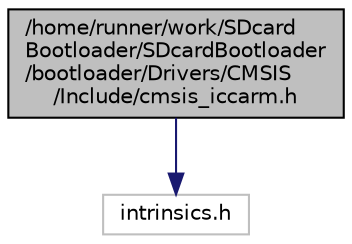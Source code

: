 digraph "/home/runner/work/SDcardBootloader/SDcardBootloader/bootloader/Drivers/CMSIS/Include/cmsis_iccarm.h"
{
 // LATEX_PDF_SIZE
  edge [fontname="Helvetica",fontsize="10",labelfontname="Helvetica",labelfontsize="10"];
  node [fontname="Helvetica",fontsize="10",shape=record];
  Node1 [label="/home/runner/work/SDcard\lBootloader/SDcardBootloader\l/bootloader/Drivers/CMSIS\l/Include/cmsis_iccarm.h",height=0.2,width=0.4,color="black", fillcolor="grey75", style="filled", fontcolor="black",tooltip="CMSIS compiler ICCARM (IAR Compiler for Arm) header file."];
  Node1 -> Node2 [color="midnightblue",fontsize="10",style="solid",fontname="Helvetica"];
  Node2 [label="intrinsics.h",height=0.2,width=0.4,color="grey75", fillcolor="white", style="filled",tooltip=" "];
}
